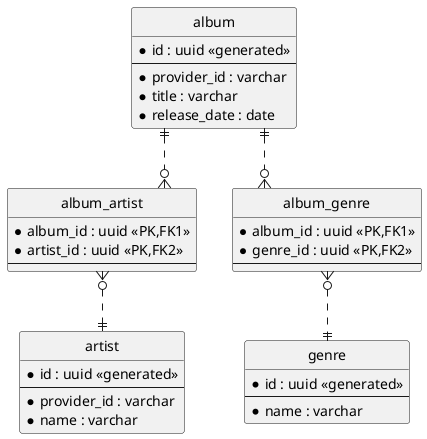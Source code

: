 
@startuml

hide circle
skinparam linetype ortho

entity "album" as album {
  *id : uuid <<generated>>
  --
  *provider_id : varchar
  *title : varchar
  *release_date : date
}

entity "artist" as artist {
  *id : uuid <<generated>>
  --
  *provider_id : varchar
  *name : varchar
}

entity "genre" as genre {
  *id : uuid <<generated>>
  --
  *name : varchar
}

entity "album_artist" as albumArtist {
  *album_id : uuid <<PK,FK1>>
  *artist_id : uuid <<PK,FK2>>
  --
}

entity "album_genre" as albumGenre {
  *album_id : uuid <<PK,FK1>>
  *genre_id : uuid <<PK,FK2>>
  --
}

album ||..o{ albumArtist
album ||..o{ albumGenre
albumArtist }o..|| artist
albumGenre }o..|| genre

@enduml